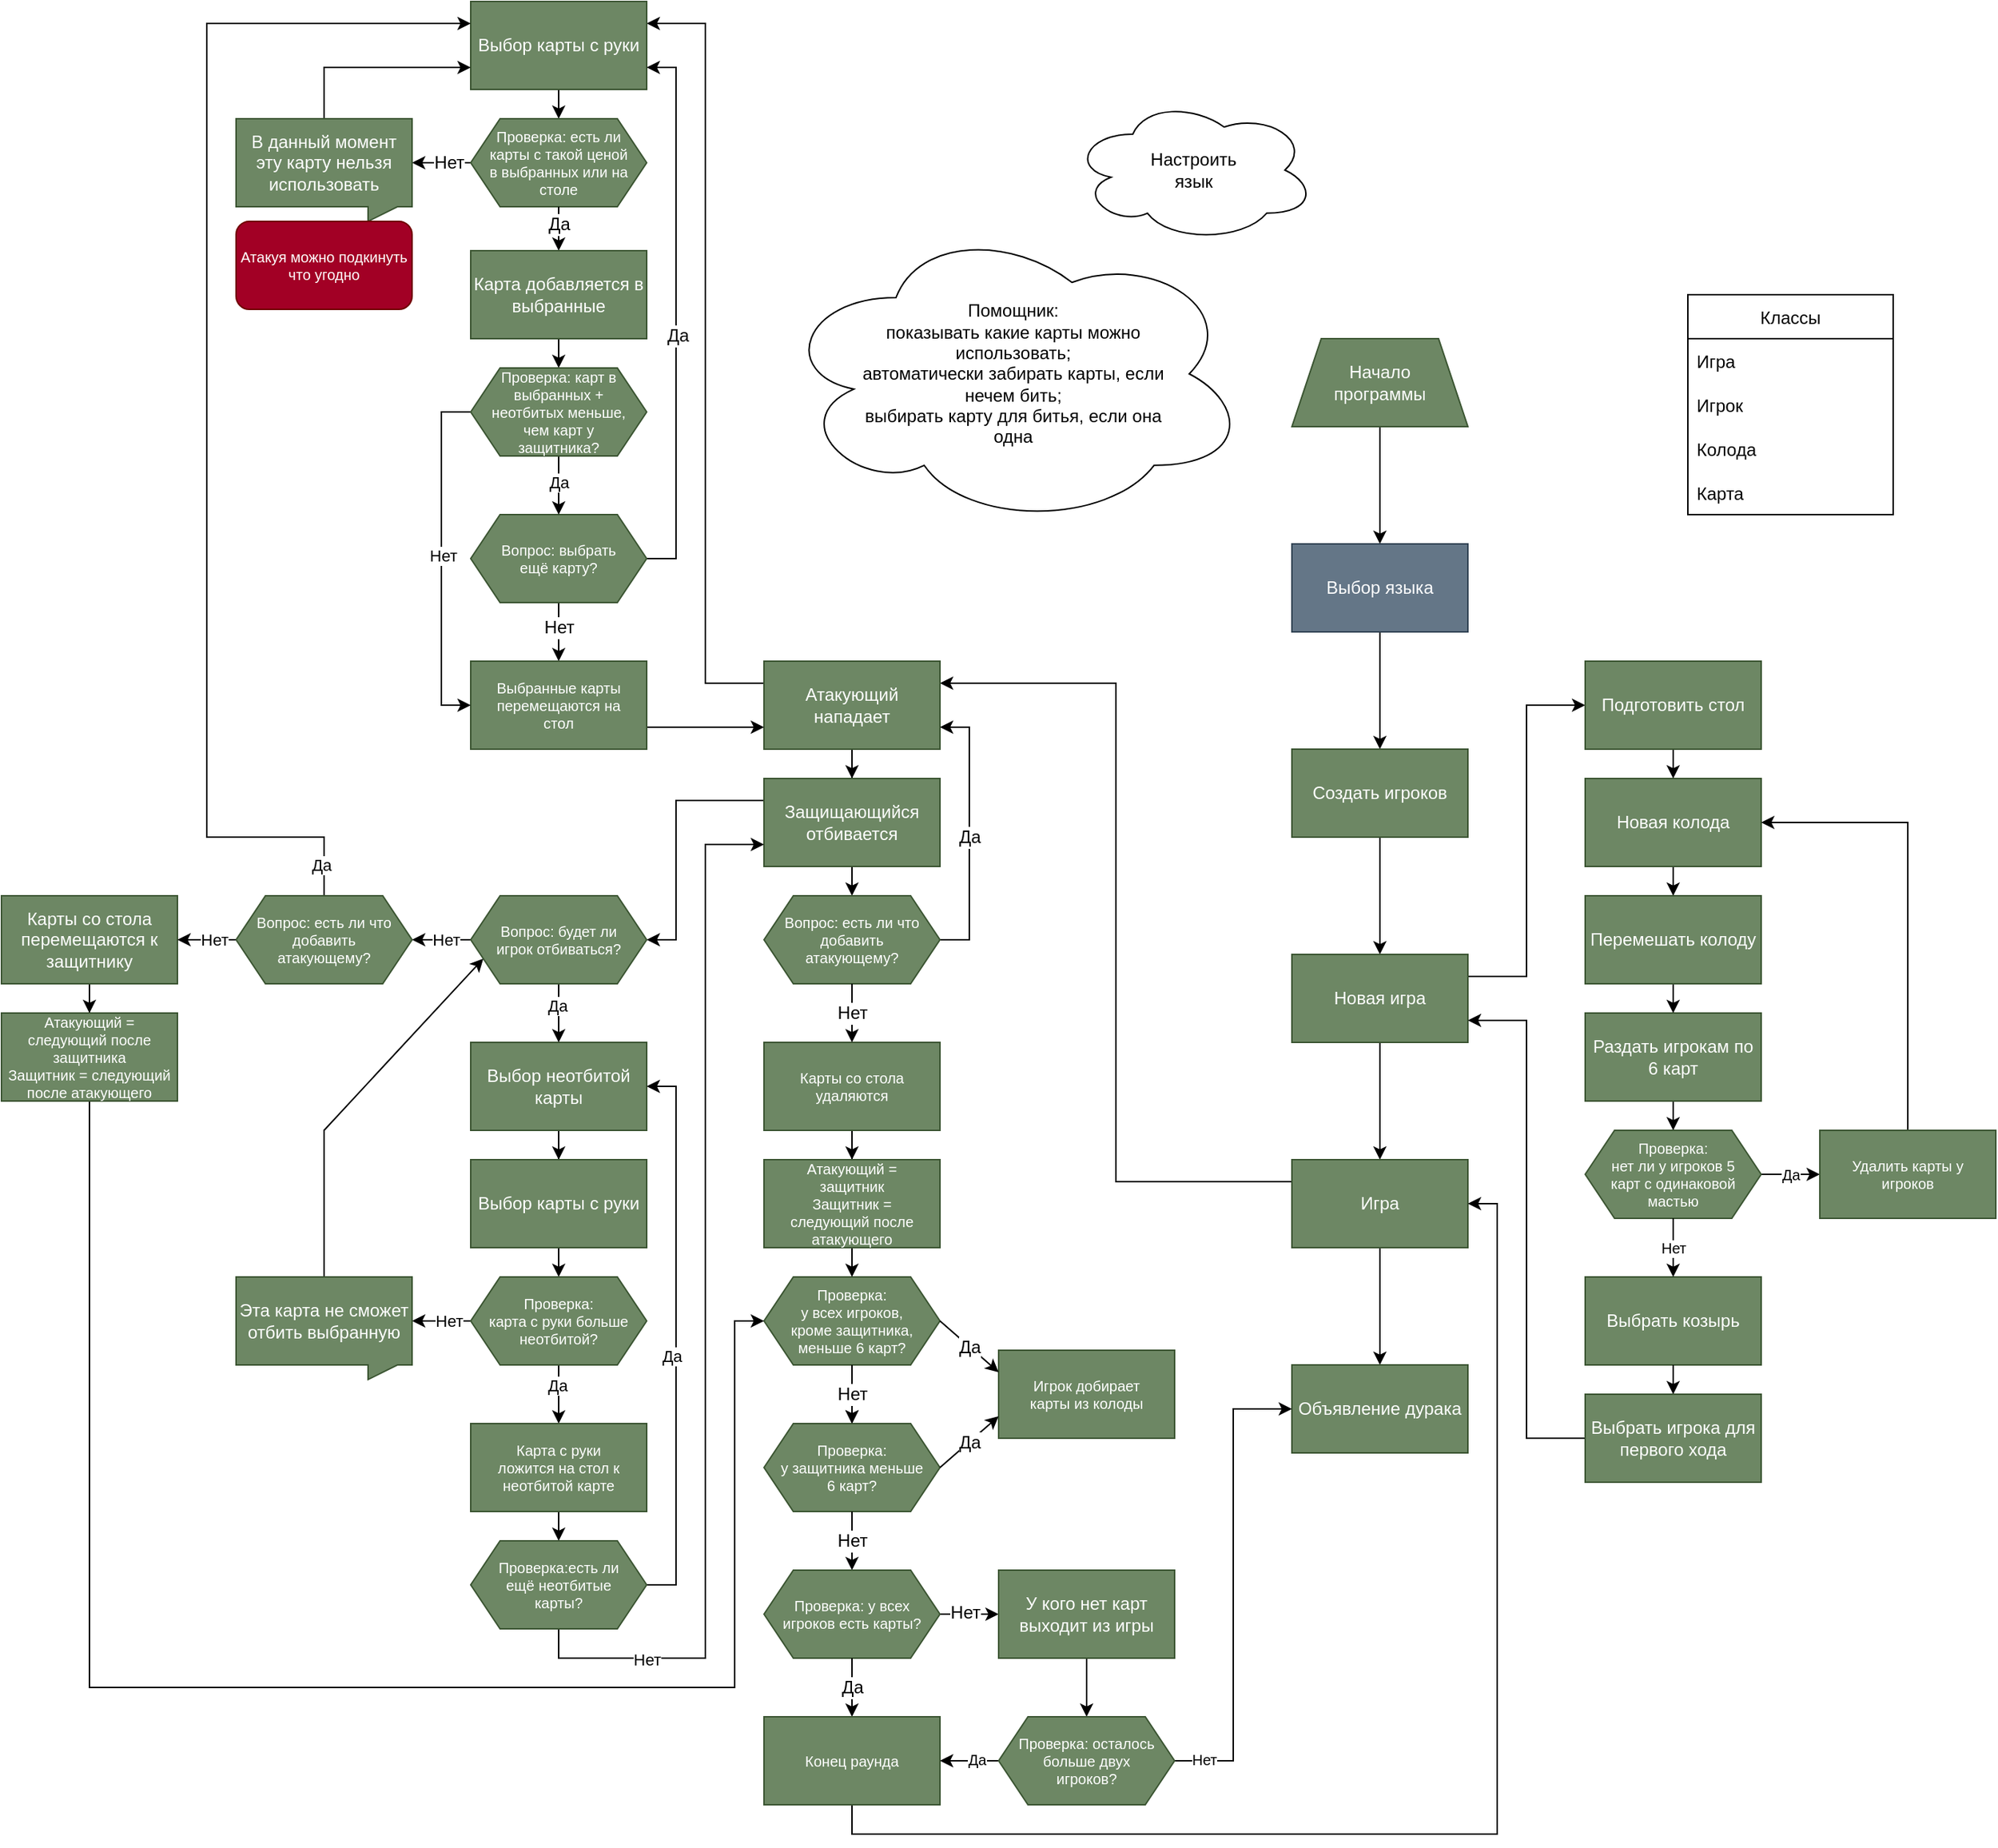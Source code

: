 <mxfile version="16.2.6" type="github">
  <diagram id="BI8w3BGmBCHJOKzL8B9z" name="Page-1">
    <mxGraphModel dx="1229" dy="2343" grid="1" gridSize="10" guides="1" tooltips="1" connect="1" arrows="1" fold="1" page="1" pageScale="1" pageWidth="827" pageHeight="1169" math="0" shadow="0">
      <root>
        <mxCell id="0" />
        <mxCell id="1" parent="0" />
        <mxCell id="aiTUswQd_2AmqP7GQfqm-3" value="" style="edgeStyle=orthogonalEdgeStyle;rounded=0;orthogonalLoop=1;jettySize=auto;html=1;" parent="1" source="aiTUswQd_2AmqP7GQfqm-1" target="aiTUswQd_2AmqP7GQfqm-2" edge="1">
          <mxGeometry relative="1" as="geometry" />
        </mxCell>
        <mxCell id="aiTUswQd_2AmqP7GQfqm-1" value="Начало &lt;br&gt;программы" style="shape=trapezoid;perimeter=trapezoidPerimeter;whiteSpace=wrap;html=1;fixedSize=1;fillColor=#6d8764;fontColor=#ffffff;strokeColor=#3A5431;" parent="1" vertex="1">
          <mxGeometry x="360" y="60" width="120" height="60" as="geometry" />
        </mxCell>
        <mxCell id="aiTUswQd_2AmqP7GQfqm-5" value="" style="edgeStyle=orthogonalEdgeStyle;rounded=0;orthogonalLoop=1;jettySize=auto;html=1;" parent="1" source="aiTUswQd_2AmqP7GQfqm-2" target="aiTUswQd_2AmqP7GQfqm-4" edge="1">
          <mxGeometry relative="1" as="geometry" />
        </mxCell>
        <mxCell id="aiTUswQd_2AmqP7GQfqm-2" value="Выбор языка" style="whiteSpace=wrap;html=1;fillColor=#647687;fontColor=#ffffff;strokeColor=#314354;" parent="1" vertex="1">
          <mxGeometry x="360" y="200" width="120" height="60" as="geometry" />
        </mxCell>
        <mxCell id="aiTUswQd_2AmqP7GQfqm-7" value="" style="edgeStyle=orthogonalEdgeStyle;rounded=0;orthogonalLoop=1;jettySize=auto;html=1;" parent="1" source="aiTUswQd_2AmqP7GQfqm-4" target="aiTUswQd_2AmqP7GQfqm-6" edge="1">
          <mxGeometry relative="1" as="geometry" />
        </mxCell>
        <mxCell id="aiTUswQd_2AmqP7GQfqm-4" value="Создать игроков" style="whiteSpace=wrap;html=1;fillColor=#6d8764;fontColor=#ffffff;strokeColor=#3A5431;" parent="1" vertex="1">
          <mxGeometry x="360" y="340" width="120" height="60" as="geometry" />
        </mxCell>
        <mxCell id="aiTUswQd_2AmqP7GQfqm-21" style="edgeStyle=orthogonalEdgeStyle;rounded=0;orthogonalLoop=1;jettySize=auto;html=1;exitX=1;exitY=0.25;exitDx=0;exitDy=0;entryX=0;entryY=0.5;entryDx=0;entryDy=0;" parent="1" source="aiTUswQd_2AmqP7GQfqm-6" target="aiTUswQd_2AmqP7GQfqm-19" edge="1">
          <mxGeometry relative="1" as="geometry" />
        </mxCell>
        <mxCell id="aiTUswQd_2AmqP7GQfqm-34" value="" style="edgeStyle=orthogonalEdgeStyle;rounded=0;orthogonalLoop=1;jettySize=auto;html=1;fontSize=10;strokeColor=default;" parent="1" source="aiTUswQd_2AmqP7GQfqm-6" target="aiTUswQd_2AmqP7GQfqm-33" edge="1">
          <mxGeometry relative="1" as="geometry" />
        </mxCell>
        <mxCell id="aiTUswQd_2AmqP7GQfqm-6" value="Новая игра" style="whiteSpace=wrap;html=1;fillColor=#6d8764;fontColor=#ffffff;strokeColor=#3A5431;" parent="1" vertex="1">
          <mxGeometry x="360" y="480" width="120" height="60" as="geometry" />
        </mxCell>
        <mxCell id="aiTUswQd_2AmqP7GQfqm-10" value="" style="edgeStyle=orthogonalEdgeStyle;rounded=0;orthogonalLoop=1;jettySize=auto;html=1;" parent="1" source="aiTUswQd_2AmqP7GQfqm-8" target="aiTUswQd_2AmqP7GQfqm-9" edge="1">
          <mxGeometry relative="1" as="geometry" />
        </mxCell>
        <mxCell id="aiTUswQd_2AmqP7GQfqm-8" value="Новая колода" style="rounded=0;whiteSpace=wrap;html=1;fillColor=#6d8764;fontColor=#ffffff;strokeColor=#3A5431;" parent="1" vertex="1">
          <mxGeometry x="560" y="360" width="120" height="60" as="geometry" />
        </mxCell>
        <mxCell id="aiTUswQd_2AmqP7GQfqm-12" value="" style="edgeStyle=orthogonalEdgeStyle;rounded=0;orthogonalLoop=1;jettySize=auto;html=1;" parent="1" source="aiTUswQd_2AmqP7GQfqm-9" target="aiTUswQd_2AmqP7GQfqm-11" edge="1">
          <mxGeometry relative="1" as="geometry" />
        </mxCell>
        <mxCell id="aiTUswQd_2AmqP7GQfqm-9" value="Перемешать колоду" style="rounded=0;whiteSpace=wrap;html=1;fillColor=#6d8764;fontColor=#ffffff;strokeColor=#3A5431;" parent="1" vertex="1">
          <mxGeometry x="560" y="440" width="120" height="60" as="geometry" />
        </mxCell>
        <mxCell id="aiTUswQd_2AmqP7GQfqm-14" value="" style="edgeStyle=orthogonalEdgeStyle;rounded=0;orthogonalLoop=1;jettySize=auto;html=1;entryX=0.5;entryY=0;entryDx=0;entryDy=0;" parent="1" source="aiTUswQd_2AmqP7GQfqm-11" target="aiTUswQd_2AmqP7GQfqm-25" edge="1">
          <mxGeometry relative="1" as="geometry" />
        </mxCell>
        <mxCell id="aiTUswQd_2AmqP7GQfqm-11" value="Раздать игрокам по 6 карт" style="rounded=0;whiteSpace=wrap;html=1;fillColor=#6d8764;strokeColor=#3A5431;fontColor=#ffffff;" parent="1" vertex="1">
          <mxGeometry x="560" y="520" width="120" height="60" as="geometry" />
        </mxCell>
        <mxCell id="aiTUswQd_2AmqP7GQfqm-13" value="Выбрать козырь" style="whiteSpace=wrap;html=1;rounded=0;fillColor=#6d8764;fontColor=#ffffff;strokeColor=#3A5431;" parent="1" vertex="1">
          <mxGeometry x="560" y="700" width="120" height="60" as="geometry" />
        </mxCell>
        <mxCell id="aiTUswQd_2AmqP7GQfqm-18" value="" style="edgeStyle=orthogonalEdgeStyle;rounded=0;orthogonalLoop=1;jettySize=auto;html=1;exitX=0.5;exitY=1;exitDx=0;exitDy=0;" parent="1" source="aiTUswQd_2AmqP7GQfqm-13" target="aiTUswQd_2AmqP7GQfqm-17" edge="1">
          <mxGeometry relative="1" as="geometry">
            <mxPoint x="620" y="740" as="sourcePoint" />
          </mxGeometry>
        </mxCell>
        <mxCell id="aiTUswQd_2AmqP7GQfqm-23" style="edgeStyle=orthogonalEdgeStyle;rounded=0;orthogonalLoop=1;jettySize=auto;html=1;exitX=0;exitY=0.5;exitDx=0;exitDy=0;entryX=1;entryY=0.75;entryDx=0;entryDy=0;strokeColor=default;" parent="1" source="aiTUswQd_2AmqP7GQfqm-17" target="aiTUswQd_2AmqP7GQfqm-6" edge="1">
          <mxGeometry relative="1" as="geometry" />
        </mxCell>
        <mxCell id="aiTUswQd_2AmqP7GQfqm-17" value="Выбрать игрока для первого хода" style="whiteSpace=wrap;html=1;rounded=0;fillColor=#6d8764;fontColor=#ffffff;strokeColor=#3A5431;" parent="1" vertex="1">
          <mxGeometry x="560" y="780" width="120" height="60" as="geometry" />
        </mxCell>
        <mxCell id="aiTUswQd_2AmqP7GQfqm-20" style="edgeStyle=orthogonalEdgeStyle;rounded=0;orthogonalLoop=1;jettySize=auto;html=1;exitX=0.5;exitY=1;exitDx=0;exitDy=0;entryX=0.5;entryY=0;entryDx=0;entryDy=0;" parent="1" source="aiTUswQd_2AmqP7GQfqm-19" target="aiTUswQd_2AmqP7GQfqm-8" edge="1">
          <mxGeometry relative="1" as="geometry" />
        </mxCell>
        <mxCell id="aiTUswQd_2AmqP7GQfqm-19" value="Подготовить стол" style="whiteSpace=wrap;html=1;rounded=0;fillColor=#6d8764;fontColor=#ffffff;strokeColor=#3A5431;" parent="1" vertex="1">
          <mxGeometry x="560" y="280" width="120" height="60" as="geometry" />
        </mxCell>
        <mxCell id="aiTUswQd_2AmqP7GQfqm-30" value="" style="edgeStyle=orthogonalEdgeStyle;rounded=0;orthogonalLoop=1;jettySize=auto;html=1;fontSize=10;strokeColor=default;" parent="1" source="aiTUswQd_2AmqP7GQfqm-25" target="aiTUswQd_2AmqP7GQfqm-29" edge="1">
          <mxGeometry relative="1" as="geometry" />
        </mxCell>
        <mxCell id="aiTUswQd_2AmqP7GQfqm-31" value="Да" style="edgeLabel;html=1;align=center;verticalAlign=middle;resizable=0;points=[];fontSize=10;" parent="aiTUswQd_2AmqP7GQfqm-30" vertex="1" connectable="0">
          <mxGeometry x="-0.195" relative="1" as="geometry">
            <mxPoint x="4" as="offset" />
          </mxGeometry>
        </mxCell>
        <mxCell id="aiTUswQd_2AmqP7GQfqm-25" value="&lt;div style=&quot;font-size: 10px;&quot;&gt;Проверка:&lt;/div&gt;&lt;div style=&quot;font-size: 10px;&quot;&gt;нет ли у игроков 5 карт с одинаковой мастью&lt;br style=&quot;font-size: 10px;&quot;&gt;&lt;/div&gt;" style="shape=hexagon;perimeter=hexagonPerimeter2;whiteSpace=wrap;html=1;fixedSize=1;fontSize=10;spacing=2;spacingLeft=10;spacingRight=10;fillColor=#6d8764;fontColor=#ffffff;strokeColor=#3A5431;" parent="1" vertex="1">
          <mxGeometry x="560" y="600" width="120" height="60" as="geometry" />
        </mxCell>
        <mxCell id="aiTUswQd_2AmqP7GQfqm-27" value="" style="endArrow=classic;html=1;rounded=0;fontSize=10;strokeColor=default;entryX=0.5;entryY=0;entryDx=0;entryDy=0;exitX=0.5;exitY=1;exitDx=0;exitDy=0;" parent="1" source="aiTUswQd_2AmqP7GQfqm-25" target="aiTUswQd_2AmqP7GQfqm-13" edge="1">
          <mxGeometry relative="1" as="geometry">
            <mxPoint x="380" y="740" as="sourcePoint" />
            <mxPoint x="480" y="740" as="targetPoint" />
          </mxGeometry>
        </mxCell>
        <mxCell id="aiTUswQd_2AmqP7GQfqm-28" value="Нет" style="edgeLabel;resizable=0;html=1;align=center;verticalAlign=middle;fontSize=10;" parent="aiTUswQd_2AmqP7GQfqm-27" connectable="0" vertex="1">
          <mxGeometry relative="1" as="geometry" />
        </mxCell>
        <mxCell id="aiTUswQd_2AmqP7GQfqm-32" style="edgeStyle=orthogonalEdgeStyle;rounded=0;orthogonalLoop=1;jettySize=auto;html=1;exitX=0.5;exitY=0;exitDx=0;exitDy=0;entryX=1;entryY=0.5;entryDx=0;entryDy=0;fontSize=10;strokeColor=default;" parent="1" source="aiTUswQd_2AmqP7GQfqm-29" target="aiTUswQd_2AmqP7GQfqm-8" edge="1">
          <mxGeometry relative="1" as="geometry" />
        </mxCell>
        <mxCell id="aiTUswQd_2AmqP7GQfqm-29" value="Удалить карты у игроков" style="whiteSpace=wrap;html=1;fontSize=10;spacing=2;spacingLeft=10;spacingRight=10;fillColor=#6d8764;fontColor=#ffffff;strokeColor=#3A5431;" parent="1" vertex="1">
          <mxGeometry x="720" y="600" width="120" height="60" as="geometry" />
        </mxCell>
        <mxCell id="aiTUswQd_2AmqP7GQfqm-36" style="edgeStyle=orthogonalEdgeStyle;rounded=0;orthogonalLoop=1;jettySize=auto;html=1;exitX=0;exitY=0.25;exitDx=0;exitDy=0;entryX=1;entryY=0.25;entryDx=0;entryDy=0;fontSize=12;strokeColor=default;" parent="1" source="aiTUswQd_2AmqP7GQfqm-33" target="aiTUswQd_2AmqP7GQfqm-35" edge="1">
          <mxGeometry relative="1" as="geometry" />
        </mxCell>
        <mxCell id="aiTUswQd_2AmqP7GQfqm-74" value="" style="edgeStyle=orthogonalEdgeStyle;rounded=0;orthogonalLoop=1;jettySize=auto;html=1;fontSize=12;strokeColor=default;" parent="1" source="aiTUswQd_2AmqP7GQfqm-33" target="aiTUswQd_2AmqP7GQfqm-73" edge="1">
          <mxGeometry relative="1" as="geometry" />
        </mxCell>
        <mxCell id="aiTUswQd_2AmqP7GQfqm-33" value="Игра" style="whiteSpace=wrap;html=1;fillColor=#6d8764;fontColor=#ffffff;strokeColor=#3A5431;" parent="1" vertex="1">
          <mxGeometry x="360" y="620" width="120" height="60" as="geometry" />
        </mxCell>
        <mxCell id="aiTUswQd_2AmqP7GQfqm-38" value="" style="edgeStyle=orthogonalEdgeStyle;rounded=0;orthogonalLoop=1;jettySize=auto;html=1;fontSize=12;strokeColor=default;" parent="1" source="aiTUswQd_2AmqP7GQfqm-35" target="aiTUswQd_2AmqP7GQfqm-37" edge="1">
          <mxGeometry relative="1" as="geometry" />
        </mxCell>
        <mxCell id="aiTUswQd_2AmqP7GQfqm-103" style="edgeStyle=orthogonalEdgeStyle;rounded=0;orthogonalLoop=1;jettySize=auto;html=1;exitX=0;exitY=0.25;exitDx=0;exitDy=0;entryX=1;entryY=0.25;entryDx=0;entryDy=0;fontSize=12;strokeColor=default;" parent="1" source="aiTUswQd_2AmqP7GQfqm-35" target="aiTUswQd_2AmqP7GQfqm-81" edge="1">
          <mxGeometry relative="1" as="geometry" />
        </mxCell>
        <mxCell id="aiTUswQd_2AmqP7GQfqm-35" value="Атакующий нападает" style="rounded=0;whiteSpace=wrap;html=1;fontSize=12;fillColor=#6d8764;fontColor=#ffffff;strokeColor=#3A5431;" parent="1" vertex="1">
          <mxGeometry y="280" width="120" height="60" as="geometry" />
        </mxCell>
        <mxCell id="aiTUswQd_2AmqP7GQfqm-44" style="edgeStyle=orthogonalEdgeStyle;rounded=0;orthogonalLoop=1;jettySize=auto;html=1;exitX=0.5;exitY=1;exitDx=0;exitDy=0;entryX=0.5;entryY=0;entryDx=0;entryDy=0;fontSize=12;strokeColor=default;" parent="1" source="aiTUswQd_2AmqP7GQfqm-37" target="aiTUswQd_2AmqP7GQfqm-43" edge="1">
          <mxGeometry relative="1" as="geometry" />
        </mxCell>
        <mxCell id="g2wj14SjMEPgWQTsYQ4h-33" style="edgeStyle=orthogonalEdgeStyle;rounded=0;orthogonalLoop=1;jettySize=auto;html=1;exitX=0;exitY=0.25;exitDx=0;exitDy=0;entryX=1;entryY=0.5;entryDx=0;entryDy=0;" parent="1" source="aiTUswQd_2AmqP7GQfqm-37" target="g2wj14SjMEPgWQTsYQ4h-25" edge="1">
          <mxGeometry relative="1" as="geometry">
            <Array as="points">
              <mxPoint x="-60" y="375" />
              <mxPoint x="-60" y="470" />
            </Array>
          </mxGeometry>
        </mxCell>
        <mxCell id="aiTUswQd_2AmqP7GQfqm-37" value="Защищающийся отбивается" style="rounded=0;whiteSpace=wrap;html=1;fontSize=12;fillColor=#6d8764;fontColor=#ffffff;strokeColor=#3A5431;" parent="1" vertex="1">
          <mxGeometry y="360" width="120" height="60" as="geometry" />
        </mxCell>
        <mxCell id="aiTUswQd_2AmqP7GQfqm-45" style="edgeStyle=orthogonalEdgeStyle;rounded=0;orthogonalLoop=1;jettySize=auto;html=1;exitX=1;exitY=0.5;exitDx=0;exitDy=0;entryX=1;entryY=0.75;entryDx=0;entryDy=0;fontSize=12;strokeColor=default;" parent="1" source="aiTUswQd_2AmqP7GQfqm-43" target="aiTUswQd_2AmqP7GQfqm-35" edge="1">
          <mxGeometry relative="1" as="geometry" />
        </mxCell>
        <mxCell id="aiTUswQd_2AmqP7GQfqm-46" value="Да" style="edgeLabel;html=1;align=center;verticalAlign=middle;resizable=0;points=[];fontSize=12;" parent="aiTUswQd_2AmqP7GQfqm-45" vertex="1" connectable="0">
          <mxGeometry x="-0.157" relative="1" as="geometry">
            <mxPoint y="-12" as="offset" />
          </mxGeometry>
        </mxCell>
        <mxCell id="aiTUswQd_2AmqP7GQfqm-43" value="Вопрос: есть ли что добавить атакующему?" style="shape=hexagon;perimeter=hexagonPerimeter2;whiteSpace=wrap;html=1;fixedSize=1;fontSize=10;spacing=2;spacingLeft=10;spacingRight=10;fillColor=#6d8764;fontColor=#ffffff;strokeColor=#3A5431;" parent="1" vertex="1">
          <mxGeometry y="440" width="120" height="60" as="geometry" />
        </mxCell>
        <mxCell id="g2wj14SjMEPgWQTsYQ4h-45" value="" style="edgeStyle=orthogonalEdgeStyle;rounded=0;orthogonalLoop=1;jettySize=auto;html=1;" parent="1" source="aiTUswQd_2AmqP7GQfqm-47" target="g2wj14SjMEPgWQTsYQ4h-44" edge="1">
          <mxGeometry relative="1" as="geometry" />
        </mxCell>
        <mxCell id="aiTUswQd_2AmqP7GQfqm-47" value="Карты со стола удаляются" style="whiteSpace=wrap;html=1;fontSize=10;spacing=2;spacingLeft=10;spacingRight=10;fillColor=#6d8764;fontColor=#ffffff;strokeColor=#3A5431;" parent="1" vertex="1">
          <mxGeometry y="540" width="120" height="60" as="geometry" />
        </mxCell>
        <mxCell id="aiTUswQd_2AmqP7GQfqm-49" value="" style="endArrow=classic;html=1;rounded=0;fontSize=12;strokeColor=default;exitX=0.5;exitY=1;exitDx=0;exitDy=0;" parent="1" source="aiTUswQd_2AmqP7GQfqm-43" target="aiTUswQd_2AmqP7GQfqm-47" edge="1">
          <mxGeometry relative="1" as="geometry">
            <mxPoint x="100" y="430" as="sourcePoint" />
            <mxPoint x="200" y="430" as="targetPoint" />
          </mxGeometry>
        </mxCell>
        <mxCell id="aiTUswQd_2AmqP7GQfqm-50" value="Нет" style="edgeLabel;resizable=0;html=1;align=center;verticalAlign=middle;fontSize=12;" parent="aiTUswQd_2AmqP7GQfqm-49" connectable="0" vertex="1">
          <mxGeometry relative="1" as="geometry" />
        </mxCell>
        <mxCell id="aiTUswQd_2AmqP7GQfqm-87" value="" style="edgeStyle=orthogonalEdgeStyle;rounded=0;orthogonalLoop=1;jettySize=auto;html=1;fontSize=12;strokeColor=default;" parent="1" source="aiTUswQd_2AmqP7GQfqm-54" target="aiTUswQd_2AmqP7GQfqm-56" edge="1">
          <mxGeometry relative="1" as="geometry" />
        </mxCell>
        <mxCell id="aiTUswQd_2AmqP7GQfqm-54" value="&lt;div&gt;Проверка:&lt;/div&gt;&lt;div&gt;у всех игроков, кроме защитника, меньше 6 карт?&lt;br&gt;&lt;/div&gt;" style="shape=hexagon;perimeter=hexagonPerimeter2;whiteSpace=wrap;html=1;fixedSize=1;fontSize=10;spacing=2;spacingLeft=10;spacingRight=10;fillColor=#6d8764;fontColor=#ffffff;strokeColor=#3A5431;" parent="1" vertex="1">
          <mxGeometry y="700" width="120" height="60" as="geometry" />
        </mxCell>
        <mxCell id="aiTUswQd_2AmqP7GQfqm-56" value="&lt;div&gt;Проверка:&lt;/div&gt;&lt;div&gt;у защитника меньше 6 карт?&lt;br&gt;&lt;/div&gt;" style="shape=hexagon;perimeter=hexagonPerimeter2;whiteSpace=wrap;html=1;fixedSize=1;fontSize=10;spacing=2;spacingLeft=10;spacingRight=10;fillColor=#6d8764;fontColor=#ffffff;strokeColor=#3A5431;" parent="1" vertex="1">
          <mxGeometry y="800" width="120" height="60" as="geometry" />
        </mxCell>
        <mxCell id="aiTUswQd_2AmqP7GQfqm-58" value="" style="endArrow=classic;html=1;rounded=0;fontSize=12;strokeColor=default;entryX=0.5;entryY=0;entryDx=0;entryDy=0;exitX=0.5;exitY=1;exitDx=0;exitDy=0;" parent="1" source="aiTUswQd_2AmqP7GQfqm-54" target="aiTUswQd_2AmqP7GQfqm-56" edge="1">
          <mxGeometry relative="1" as="geometry">
            <mxPoint x="110" y="780" as="sourcePoint" />
            <mxPoint x="110" y="780" as="targetPoint" />
          </mxGeometry>
        </mxCell>
        <mxCell id="aiTUswQd_2AmqP7GQfqm-59" value="Нет" style="edgeLabel;resizable=0;html=1;align=center;verticalAlign=middle;fontSize=12;" parent="aiTUswQd_2AmqP7GQfqm-58" connectable="0" vertex="1">
          <mxGeometry relative="1" as="geometry" />
        </mxCell>
        <mxCell id="aiTUswQd_2AmqP7GQfqm-60" value="Игрок добирает карты из колоды" style="whiteSpace=wrap;html=1;fontSize=10;spacing=2;spacingLeft=10;spacingRight=10;fillColor=#6d8764;fontColor=#ffffff;strokeColor=#3A5431;" parent="1" vertex="1">
          <mxGeometry x="160" y="750" width="120" height="60" as="geometry" />
        </mxCell>
        <mxCell id="aiTUswQd_2AmqP7GQfqm-62" value="" style="endArrow=classic;html=1;rounded=0;fontSize=12;strokeColor=default;exitX=1;exitY=0.5;exitDx=0;exitDy=0;entryX=0;entryY=0.25;entryDx=0;entryDy=0;" parent="1" source="aiTUswQd_2AmqP7GQfqm-54" target="aiTUswQd_2AmqP7GQfqm-60" edge="1">
          <mxGeometry relative="1" as="geometry">
            <mxPoint x="160" y="820" as="sourcePoint" />
            <mxPoint x="260" y="820" as="targetPoint" />
          </mxGeometry>
        </mxCell>
        <mxCell id="aiTUswQd_2AmqP7GQfqm-63" value="Да" style="edgeLabel;resizable=0;html=1;align=center;verticalAlign=middle;fontSize=12;" parent="aiTUswQd_2AmqP7GQfqm-62" connectable="0" vertex="1">
          <mxGeometry relative="1" as="geometry" />
        </mxCell>
        <mxCell id="aiTUswQd_2AmqP7GQfqm-64" value="" style="endArrow=classic;html=1;rounded=0;fontSize=12;strokeColor=default;exitX=1;exitY=0.5;exitDx=0;exitDy=0;entryX=0;entryY=0.75;entryDx=0;entryDy=0;" parent="1" source="aiTUswQd_2AmqP7GQfqm-56" target="aiTUswQd_2AmqP7GQfqm-60" edge="1">
          <mxGeometry relative="1" as="geometry">
            <mxPoint x="130" y="740" as="sourcePoint" />
            <mxPoint x="210" y="740" as="targetPoint" />
          </mxGeometry>
        </mxCell>
        <mxCell id="aiTUswQd_2AmqP7GQfqm-65" value="Да" style="edgeLabel;resizable=0;html=1;align=center;verticalAlign=middle;fontSize=12;" parent="aiTUswQd_2AmqP7GQfqm-64" connectable="0" vertex="1">
          <mxGeometry relative="1" as="geometry" />
        </mxCell>
        <mxCell id="aiTUswQd_2AmqP7GQfqm-66" value="" style="endArrow=classic;html=1;rounded=0;fontSize=12;strokeColor=default;exitX=0.5;exitY=1;exitDx=0;exitDy=0;entryX=0.5;entryY=0;entryDx=0;entryDy=0;" parent="1" source="aiTUswQd_2AmqP7GQfqm-56" target="aiTUswQd_2AmqP7GQfqm-69" edge="1">
          <mxGeometry relative="1" as="geometry">
            <mxPoint x="70" y="770" as="sourcePoint" />
            <mxPoint x="130" y="880" as="targetPoint" />
          </mxGeometry>
        </mxCell>
        <mxCell id="aiTUswQd_2AmqP7GQfqm-67" value="Нет" style="edgeLabel;resizable=0;html=1;align=center;verticalAlign=middle;fontSize=12;" parent="aiTUswQd_2AmqP7GQfqm-66" connectable="0" vertex="1">
          <mxGeometry relative="1" as="geometry" />
        </mxCell>
        <mxCell id="aiTUswQd_2AmqP7GQfqm-78" style="edgeStyle=orthogonalEdgeStyle;rounded=0;orthogonalLoop=1;jettySize=auto;html=1;exitX=1;exitY=0.5;exitDx=0;exitDy=0;entryX=0;entryY=0.5;entryDx=0;entryDy=0;fontSize=12;strokeColor=default;" parent="1" source="aiTUswQd_2AmqP7GQfqm-69" target="aiTUswQd_2AmqP7GQfqm-77" edge="1">
          <mxGeometry relative="1" as="geometry">
            <Array as="points">
              <mxPoint x="140" y="930" />
              <mxPoint x="140" y="930" />
            </Array>
          </mxGeometry>
        </mxCell>
        <mxCell id="aiTUswQd_2AmqP7GQfqm-80" value="Нет" style="edgeLabel;html=1;align=center;verticalAlign=middle;resizable=0;points=[];fontSize=12;" parent="aiTUswQd_2AmqP7GQfqm-78" vertex="1" connectable="0">
          <mxGeometry x="-0.328" y="1" relative="1" as="geometry">
            <mxPoint x="3" as="offset" />
          </mxGeometry>
        </mxCell>
        <mxCell id="aiTUswQd_2AmqP7GQfqm-69" value="&lt;div&gt;Проверка: у всех игроков есть карты?&lt;br&gt;&lt;/div&gt;" style="shape=hexagon;perimeter=hexagonPerimeter2;whiteSpace=wrap;html=1;fixedSize=1;fontSize=10;spacing=2;spacingLeft=10;spacingRight=10;fillColor=#6d8764;fontColor=#ffffff;strokeColor=#3A5431;" parent="1" vertex="1">
          <mxGeometry y="900" width="120" height="60" as="geometry" />
        </mxCell>
        <mxCell id="aiTUswQd_2AmqP7GQfqm-70" value="" style="endArrow=classic;html=1;rounded=0;fontSize=12;strokeColor=default;exitX=0.5;exitY=1;exitDx=0;exitDy=0;entryX=0.5;entryY=0;entryDx=0;entryDy=0;" parent="1" source="aiTUswQd_2AmqP7GQfqm-69" target="aiTUswQd_2AmqP7GQfqm-72" edge="1">
          <mxGeometry relative="1" as="geometry">
            <mxPoint x="70" y="870" as="sourcePoint" />
            <mxPoint x="220" y="930" as="targetPoint" />
          </mxGeometry>
        </mxCell>
        <mxCell id="aiTUswQd_2AmqP7GQfqm-71" value="Да" style="edgeLabel;resizable=0;html=1;align=center;verticalAlign=middle;fontSize=12;" parent="aiTUswQd_2AmqP7GQfqm-70" connectable="0" vertex="1">
          <mxGeometry relative="1" as="geometry" />
        </mxCell>
        <mxCell id="g2wj14SjMEPgWQTsYQ4h-56" style="edgeStyle=orthogonalEdgeStyle;rounded=0;orthogonalLoop=1;jettySize=auto;html=1;exitX=0.5;exitY=1;exitDx=0;exitDy=0;entryX=1;entryY=0.5;entryDx=0;entryDy=0;elbow=vertical;" parent="1" source="aiTUswQd_2AmqP7GQfqm-72" target="aiTUswQd_2AmqP7GQfqm-33" edge="1">
          <mxGeometry relative="1" as="geometry" />
        </mxCell>
        <mxCell id="aiTUswQd_2AmqP7GQfqm-72" value="Конец раунда" style="whiteSpace=wrap;html=1;fontSize=10;spacing=2;spacingLeft=10;spacingRight=10;fillColor=#6d8764;fontColor=#ffffff;strokeColor=#3A5431;" parent="1" vertex="1">
          <mxGeometry y="1000" width="120" height="60" as="geometry" />
        </mxCell>
        <mxCell id="aiTUswQd_2AmqP7GQfqm-73" value="Объявление дурака" style="whiteSpace=wrap;html=1;fillColor=#6d8764;fontColor=#ffffff;strokeColor=#3A5431;" parent="1" vertex="1">
          <mxGeometry x="360" y="760" width="120" height="60" as="geometry" />
        </mxCell>
        <mxCell id="b13NG2-e2DmoZsSMI3Fe-6" style="edgeStyle=orthogonalEdgeStyle;rounded=0;orthogonalLoop=1;jettySize=auto;html=1;exitX=0.5;exitY=1;exitDx=0;exitDy=0;entryX=0.5;entryY=0;entryDx=0;entryDy=0;fontSize=10;" edge="1" parent="1" source="aiTUswQd_2AmqP7GQfqm-77" target="b13NG2-e2DmoZsSMI3Fe-5">
          <mxGeometry relative="1" as="geometry" />
        </mxCell>
        <mxCell id="aiTUswQd_2AmqP7GQfqm-77" value="У кого нет карт выходит из игры" style="whiteSpace=wrap;html=1;fillColor=#6d8764;fontColor=#ffffff;strokeColor=#3A5431;" parent="1" vertex="1">
          <mxGeometry x="160" y="900" width="120" height="60" as="geometry" />
        </mxCell>
        <mxCell id="aiTUswQd_2AmqP7GQfqm-86" style="edgeStyle=orthogonalEdgeStyle;rounded=0;orthogonalLoop=1;jettySize=auto;html=1;exitX=0.5;exitY=1;exitDx=0;exitDy=0;entryX=0.5;entryY=0;entryDx=0;entryDy=0;fontSize=12;strokeColor=default;" parent="1" source="aiTUswQd_2AmqP7GQfqm-81" target="aiTUswQd_2AmqP7GQfqm-85" edge="1">
          <mxGeometry relative="1" as="geometry" />
        </mxCell>
        <mxCell id="aiTUswQd_2AmqP7GQfqm-81" value="Выбор карты с руки" style="rounded=0;whiteSpace=wrap;html=1;fontSize=12;fillColor=#6d8764;fontColor=#ffffff;strokeColor=#3A5431;" parent="1" vertex="1">
          <mxGeometry x="-200" y="-170" width="120" height="60" as="geometry" />
        </mxCell>
        <mxCell id="aiTUswQd_2AmqP7GQfqm-92" value="" style="edgeStyle=orthogonalEdgeStyle;rounded=0;orthogonalLoop=1;jettySize=auto;html=1;fontSize=12;strokeColor=default;entryX=0;entryY=0;entryDx=120;entryDy=30;entryPerimeter=0;" parent="1" source="aiTUswQd_2AmqP7GQfqm-85" target="aiTUswQd_2AmqP7GQfqm-96" edge="1">
          <mxGeometry relative="1" as="geometry">
            <mxPoint x="-230" y="-80" as="targetPoint" />
          </mxGeometry>
        </mxCell>
        <mxCell id="aiTUswQd_2AmqP7GQfqm-93" value="Нет" style="edgeLabel;html=1;align=center;verticalAlign=middle;resizable=0;points=[];fontSize=12;" parent="aiTUswQd_2AmqP7GQfqm-92" vertex="1" connectable="0">
          <mxGeometry x="-0.74" relative="1" as="geometry">
            <mxPoint x="-10" as="offset" />
          </mxGeometry>
        </mxCell>
        <mxCell id="aiTUswQd_2AmqP7GQfqm-85" value="&lt;div&gt;Проверка: есть ли карты с такой ценой в выбранных или на столе&lt;br&gt;&lt;/div&gt;" style="shape=hexagon;perimeter=hexagonPerimeter2;whiteSpace=wrap;html=1;fixedSize=1;fontSize=10;spacing=2;spacingLeft=10;spacingRight=10;fillColor=#6d8764;fontColor=#ffffff;strokeColor=#3A5431;" parent="1" vertex="1">
          <mxGeometry x="-200" y="-90" width="120" height="60" as="geometry" />
        </mxCell>
        <mxCell id="aiTUswQd_2AmqP7GQfqm-88" value="" style="endArrow=classic;html=1;rounded=0;fontSize=12;strokeColor=default;exitX=0.5;exitY=1;exitDx=0;exitDy=0;entryX=0.5;entryY=0;entryDx=0;entryDy=0;" parent="1" source="aiTUswQd_2AmqP7GQfqm-85" target="aiTUswQd_2AmqP7GQfqm-90" edge="1">
          <mxGeometry relative="1" as="geometry">
            <mxPoint x="-160" y="-10" as="sourcePoint" />
            <mxPoint x="-60" y="-10" as="targetPoint" />
          </mxGeometry>
        </mxCell>
        <mxCell id="aiTUswQd_2AmqP7GQfqm-89" value="Да" style="edgeLabel;resizable=0;html=1;align=center;verticalAlign=middle;fontSize=12;" parent="aiTUswQd_2AmqP7GQfqm-88" connectable="0" vertex="1">
          <mxGeometry relative="1" as="geometry">
            <mxPoint y="-3" as="offset" />
          </mxGeometry>
        </mxCell>
        <mxCell id="aiTUswQd_2AmqP7GQfqm-101" style="edgeStyle=orthogonalEdgeStyle;rounded=0;orthogonalLoop=1;jettySize=auto;html=1;exitX=0.5;exitY=1;exitDx=0;exitDy=0;entryX=0.5;entryY=0;entryDx=0;entryDy=0;fontSize=12;strokeColor=default;" parent="1" source="aiTUswQd_2AmqP7GQfqm-90" target="g2wj14SjMEPgWQTsYQ4h-3" edge="1">
          <mxGeometry relative="1" as="geometry" />
        </mxCell>
        <mxCell id="aiTUswQd_2AmqP7GQfqm-90" value="Карта добавляется в выбранные" style="rounded=0;whiteSpace=wrap;html=1;fontSize=12;fillColor=#6d8764;fontColor=#ffffff;strokeColor=#3A5431;" parent="1" vertex="1">
          <mxGeometry x="-200" width="120" height="60" as="geometry" />
        </mxCell>
        <mxCell id="aiTUswQd_2AmqP7GQfqm-99" style="edgeStyle=orthogonalEdgeStyle;rounded=0;orthogonalLoop=1;jettySize=auto;html=1;exitX=0.5;exitY=0;exitDx=0;exitDy=0;exitPerimeter=0;entryX=0;entryY=0.75;entryDx=0;entryDy=0;fontSize=12;strokeColor=default;" parent="1" source="aiTUswQd_2AmqP7GQfqm-96" target="aiTUswQd_2AmqP7GQfqm-81" edge="1">
          <mxGeometry relative="1" as="geometry" />
        </mxCell>
        <mxCell id="aiTUswQd_2AmqP7GQfqm-96" value="В данный момент эту карту нельзя использовать" style="shape=callout;whiteSpace=wrap;html=1;perimeter=calloutPerimeter;fontSize=12;position2=0.75;size=10;position=0.75;base=20;fillColor=#6d8764;fontColor=#ffffff;strokeColor=#3A5431;" parent="1" vertex="1">
          <mxGeometry x="-360" y="-90" width="120" height="70" as="geometry" />
        </mxCell>
        <mxCell id="aiTUswQd_2AmqP7GQfqm-102" style="edgeStyle=orthogonalEdgeStyle;rounded=0;orthogonalLoop=1;jettySize=auto;html=1;exitX=1;exitY=0.5;exitDx=0;exitDy=0;entryX=1;entryY=0.75;entryDx=0;entryDy=0;fontSize=12;strokeColor=default;" parent="1" source="aiTUswQd_2AmqP7GQfqm-100" target="aiTUswQd_2AmqP7GQfqm-81" edge="1">
          <mxGeometry relative="1" as="geometry" />
        </mxCell>
        <mxCell id="aiTUswQd_2AmqP7GQfqm-104" value="Да" style="edgeLabel;html=1;align=center;verticalAlign=middle;resizable=0;points=[];fontSize=12;" parent="aiTUswQd_2AmqP7GQfqm-102" vertex="1" connectable="0">
          <mxGeometry x="-0.145" y="-1" relative="1" as="geometry">
            <mxPoint y="-12" as="offset" />
          </mxGeometry>
        </mxCell>
        <mxCell id="aiTUswQd_2AmqP7GQfqm-106" value="" style="edgeStyle=orthogonalEdgeStyle;rounded=0;orthogonalLoop=1;jettySize=auto;html=1;fontSize=12;strokeColor=default;" parent="1" source="aiTUswQd_2AmqP7GQfqm-100" target="aiTUswQd_2AmqP7GQfqm-105" edge="1">
          <mxGeometry relative="1" as="geometry" />
        </mxCell>
        <mxCell id="aiTUswQd_2AmqP7GQfqm-107" value="Нет" style="edgeLabel;html=1;align=center;verticalAlign=middle;resizable=0;points=[];fontSize=12;" parent="aiTUswQd_2AmqP7GQfqm-106" vertex="1" connectable="0">
          <mxGeometry x="-0.28" relative="1" as="geometry">
            <mxPoint y="2" as="offset" />
          </mxGeometry>
        </mxCell>
        <mxCell id="aiTUswQd_2AmqP7GQfqm-100" value="Вопрос: выбрать ещё карту?" style="shape=hexagon;perimeter=hexagonPerimeter2;whiteSpace=wrap;html=1;fixedSize=1;fontSize=10;spacing=2;spacingLeft=10;spacingRight=10;fillColor=#6d8764;fontColor=#ffffff;strokeColor=#3A5431;" parent="1" vertex="1">
          <mxGeometry x="-200" y="180" width="120" height="60" as="geometry" />
        </mxCell>
        <mxCell id="aiTUswQd_2AmqP7GQfqm-108" style="edgeStyle=orthogonalEdgeStyle;rounded=0;orthogonalLoop=1;jettySize=auto;html=1;exitX=1;exitY=0.75;exitDx=0;exitDy=0;entryX=0;entryY=0.75;entryDx=0;entryDy=0;fontSize=12;strokeColor=default;" parent="1" source="aiTUswQd_2AmqP7GQfqm-105" target="aiTUswQd_2AmqP7GQfqm-35" edge="1">
          <mxGeometry relative="1" as="geometry" />
        </mxCell>
        <mxCell id="aiTUswQd_2AmqP7GQfqm-105" value="Выбранные карты перемещаются на стол" style="whiteSpace=wrap;html=1;fontSize=10;spacing=2;spacingLeft=10;spacingRight=10;fillColor=#6d8764;fontColor=#ffffff;strokeColor=#3A5431;" parent="1" vertex="1">
          <mxGeometry x="-200" y="280" width="120" height="60" as="geometry" />
        </mxCell>
        <mxCell id="g2wj14SjMEPgWQTsYQ4h-9" value="" style="edgeStyle=orthogonalEdgeStyle;rounded=0;orthogonalLoop=1;jettySize=auto;html=1;" parent="1" source="g2wj14SjMEPgWQTsYQ4h-2" target="g2wj14SjMEPgWQTsYQ4h-8" edge="1">
          <mxGeometry relative="1" as="geometry" />
        </mxCell>
        <mxCell id="g2wj14SjMEPgWQTsYQ4h-2" value="Выбор неотбитой карты" style="rounded=0;whiteSpace=wrap;html=1;fillColor=#6d8764;fontColor=#ffffff;strokeColor=#3A5431;" parent="1" vertex="1">
          <mxGeometry x="-200" y="540" width="120" height="60" as="geometry" />
        </mxCell>
        <mxCell id="g2wj14SjMEPgWQTsYQ4h-4" style="edgeStyle=orthogonalEdgeStyle;rounded=0;orthogonalLoop=1;jettySize=auto;html=1;exitX=0.5;exitY=1;exitDx=0;exitDy=0;entryX=0.5;entryY=0;entryDx=0;entryDy=0;" parent="1" source="g2wj14SjMEPgWQTsYQ4h-3" target="aiTUswQd_2AmqP7GQfqm-100" edge="1">
          <mxGeometry relative="1" as="geometry" />
        </mxCell>
        <mxCell id="g2wj14SjMEPgWQTsYQ4h-5" value="Да" style="edgeLabel;html=1;align=center;verticalAlign=middle;resizable=0;points=[];" parent="g2wj14SjMEPgWQTsYQ4h-4" vertex="1" connectable="0">
          <mxGeometry x="0.15" y="-1" relative="1" as="geometry">
            <mxPoint x="1" y="-5" as="offset" />
          </mxGeometry>
        </mxCell>
        <mxCell id="g2wj14SjMEPgWQTsYQ4h-6" style="edgeStyle=orthogonalEdgeStyle;rounded=0;orthogonalLoop=1;jettySize=auto;html=1;exitX=0;exitY=0.5;exitDx=0;exitDy=0;entryX=0;entryY=0.5;entryDx=0;entryDy=0;" parent="1" source="g2wj14SjMEPgWQTsYQ4h-3" target="aiTUswQd_2AmqP7GQfqm-105" edge="1">
          <mxGeometry relative="1" as="geometry" />
        </mxCell>
        <mxCell id="g2wj14SjMEPgWQTsYQ4h-7" value="Нет" style="edgeLabel;html=1;align=center;verticalAlign=middle;resizable=0;points=[];" parent="g2wj14SjMEPgWQTsYQ4h-6" vertex="1" connectable="0">
          <mxGeometry x="-0.1" y="1" relative="1" as="geometry">
            <mxPoint y="10" as="offset" />
          </mxGeometry>
        </mxCell>
        <mxCell id="g2wj14SjMEPgWQTsYQ4h-3" value="Проверка: карт в выбранных + неотбитых меньше, чем карт у защитника?" style="shape=hexagon;perimeter=hexagonPerimeter2;whiteSpace=wrap;html=1;fixedSize=1;fontSize=10;spacing=2;spacingLeft=10;spacingRight=10;fillColor=#6d8764;fontColor=#ffffff;strokeColor=#3A5431;" parent="1" vertex="1">
          <mxGeometry x="-200" y="80" width="120" height="60" as="geometry" />
        </mxCell>
        <mxCell id="g2wj14SjMEPgWQTsYQ4h-13" style="edgeStyle=orthogonalEdgeStyle;rounded=0;orthogonalLoop=1;jettySize=auto;html=1;exitX=0.5;exitY=1;exitDx=0;exitDy=0;entryX=0.5;entryY=0;entryDx=0;entryDy=0;" parent="1" source="g2wj14SjMEPgWQTsYQ4h-8" target="g2wj14SjMEPgWQTsYQ4h-12" edge="1">
          <mxGeometry relative="1" as="geometry" />
        </mxCell>
        <mxCell id="g2wj14SjMEPgWQTsYQ4h-8" value="Выбор карты с руки" style="rounded=0;whiteSpace=wrap;html=1;fillColor=#6d8764;fontColor=#ffffff;strokeColor=#3A5431;" parent="1" vertex="1">
          <mxGeometry x="-200" y="620" width="120" height="60" as="geometry" />
        </mxCell>
        <mxCell id="g2wj14SjMEPgWQTsYQ4h-15" style="edgeStyle=orthogonalEdgeStyle;rounded=0;orthogonalLoop=1;jettySize=auto;html=1;exitX=0;exitY=0.5;exitDx=0;exitDy=0;entryX=0;entryY=0;entryDx=120.0;entryDy=30;entryPerimeter=0;" parent="1" source="g2wj14SjMEPgWQTsYQ4h-12" target="g2wj14SjMEPgWQTsYQ4h-14" edge="1">
          <mxGeometry relative="1" as="geometry" />
        </mxCell>
        <mxCell id="g2wj14SjMEPgWQTsYQ4h-16" value="Нет" style="edgeLabel;html=1;align=center;verticalAlign=middle;resizable=0;points=[];" parent="g2wj14SjMEPgWQTsYQ4h-15" vertex="1" connectable="0">
          <mxGeometry x="-0.25" relative="1" as="geometry">
            <mxPoint as="offset" />
          </mxGeometry>
        </mxCell>
        <mxCell id="g2wj14SjMEPgWQTsYQ4h-20" value="" style="edgeStyle=orthogonalEdgeStyle;rounded=0;orthogonalLoop=1;jettySize=auto;html=1;" parent="1" source="g2wj14SjMEPgWQTsYQ4h-12" target="g2wj14SjMEPgWQTsYQ4h-19" edge="1">
          <mxGeometry relative="1" as="geometry" />
        </mxCell>
        <mxCell id="g2wj14SjMEPgWQTsYQ4h-21" value="Да" style="edgeLabel;html=1;align=center;verticalAlign=middle;resizable=0;points=[];" parent="g2wj14SjMEPgWQTsYQ4h-20" vertex="1" connectable="0">
          <mxGeometry x="-0.304" y="-1" relative="1" as="geometry">
            <mxPoint as="offset" />
          </mxGeometry>
        </mxCell>
        <mxCell id="g2wj14SjMEPgWQTsYQ4h-12" value="&lt;div&gt;Проверка:&lt;/div&gt;&lt;div&gt;карта с руки больше неотбитой?&lt;br&gt;&lt;/div&gt;" style="shape=hexagon;perimeter=hexagonPerimeter2;whiteSpace=wrap;html=1;fixedSize=1;fontSize=10;spacing=2;spacingLeft=10;spacingRight=10;fillColor=#6d8764;fontColor=#ffffff;strokeColor=#3A5431;" parent="1" vertex="1">
          <mxGeometry x="-200" y="700" width="120" height="60" as="geometry" />
        </mxCell>
        <mxCell id="g2wj14SjMEPgWQTsYQ4h-48" style="rounded=0;orthogonalLoop=1;jettySize=auto;html=1;exitX=0.5;exitY=0;exitDx=0;exitDy=0;exitPerimeter=0;entryX=0;entryY=0.75;entryDx=0;entryDy=0;elbow=vertical;" parent="1" source="g2wj14SjMEPgWQTsYQ4h-14" target="g2wj14SjMEPgWQTsYQ4h-25" edge="1">
          <mxGeometry relative="1" as="geometry">
            <Array as="points">
              <mxPoint x="-300" y="600" />
            </Array>
          </mxGeometry>
        </mxCell>
        <mxCell id="g2wj14SjMEPgWQTsYQ4h-14" value="Эта карта не сможет отбить выбранную" style="shape=callout;whiteSpace=wrap;html=1;perimeter=calloutPerimeter;fontSize=12;position2=0.75;size=10;position=0.75;base=20;fillColor=#6d8764;fontColor=#ffffff;strokeColor=#3A5431;" parent="1" vertex="1">
          <mxGeometry x="-360" y="700" width="120" height="70" as="geometry" />
        </mxCell>
        <mxCell id="g2wj14SjMEPgWQTsYQ4h-23" style="edgeStyle=orthogonalEdgeStyle;rounded=0;orthogonalLoop=1;jettySize=auto;html=1;exitX=0.5;exitY=1;exitDx=0;exitDy=0;entryX=0.5;entryY=0;entryDx=0;entryDy=0;" parent="1" source="g2wj14SjMEPgWQTsYQ4h-19" target="g2wj14SjMEPgWQTsYQ4h-22" edge="1">
          <mxGeometry relative="1" as="geometry" />
        </mxCell>
        <mxCell id="g2wj14SjMEPgWQTsYQ4h-19" value="Карта с руки ложится на стол к неотбитой карте" style="whiteSpace=wrap;html=1;fontSize=10;spacing=2;spacingLeft=10;spacingRight=10;fillColor=#6d8764;fontColor=#ffffff;strokeColor=#3A5431;" parent="1" vertex="1">
          <mxGeometry x="-200" y="800" width="120" height="60" as="geometry" />
        </mxCell>
        <mxCell id="g2wj14SjMEPgWQTsYQ4h-31" style="edgeStyle=orthogonalEdgeStyle;rounded=0;orthogonalLoop=1;jettySize=auto;html=1;exitX=1;exitY=0.5;exitDx=0;exitDy=0;entryX=1;entryY=0.5;entryDx=0;entryDy=0;" parent="1" source="g2wj14SjMEPgWQTsYQ4h-22" target="g2wj14SjMEPgWQTsYQ4h-2" edge="1">
          <mxGeometry relative="1" as="geometry" />
        </mxCell>
        <mxCell id="g2wj14SjMEPgWQTsYQ4h-32" value="Да" style="edgeLabel;html=1;align=center;verticalAlign=middle;resizable=0;points=[];" parent="g2wj14SjMEPgWQTsYQ4h-31" vertex="1" connectable="0">
          <mxGeometry x="-0.075" y="3" relative="1" as="geometry">
            <mxPoint as="offset" />
          </mxGeometry>
        </mxCell>
        <mxCell id="g2wj14SjMEPgWQTsYQ4h-34" style="edgeStyle=orthogonalEdgeStyle;rounded=0;orthogonalLoop=1;jettySize=auto;html=1;exitX=0.5;exitY=1;exitDx=0;exitDy=0;entryX=0;entryY=0.75;entryDx=0;entryDy=0;" parent="1" source="g2wj14SjMEPgWQTsYQ4h-22" target="aiTUswQd_2AmqP7GQfqm-37" edge="1">
          <mxGeometry relative="1" as="geometry" />
        </mxCell>
        <mxCell id="g2wj14SjMEPgWQTsYQ4h-35" value="Нет" style="edgeLabel;html=1;align=center;verticalAlign=middle;resizable=0;points=[];" parent="g2wj14SjMEPgWQTsYQ4h-34" vertex="1" connectable="0">
          <mxGeometry x="-0.776" y="-1" relative="1" as="geometry">
            <mxPoint as="offset" />
          </mxGeometry>
        </mxCell>
        <mxCell id="g2wj14SjMEPgWQTsYQ4h-22" value="&lt;div&gt;Проверка:есть ли ещё неотбитые карты?&lt;br&gt;&lt;/div&gt;" style="shape=hexagon;perimeter=hexagonPerimeter2;whiteSpace=wrap;html=1;fixedSize=1;fontSize=10;spacing=2;spacingLeft=10;spacingRight=10;fillColor=#6d8764;fontColor=#ffffff;strokeColor=#3A5431;" parent="1" vertex="1">
          <mxGeometry x="-200" y="880" width="120" height="60" as="geometry" />
        </mxCell>
        <mxCell id="g2wj14SjMEPgWQTsYQ4h-26" style="edgeStyle=orthogonalEdgeStyle;rounded=0;orthogonalLoop=1;jettySize=auto;html=1;exitX=0.5;exitY=1;exitDx=0;exitDy=0;entryX=0.5;entryY=0;entryDx=0;entryDy=0;" parent="1" source="g2wj14SjMEPgWQTsYQ4h-25" target="g2wj14SjMEPgWQTsYQ4h-2" edge="1">
          <mxGeometry relative="1" as="geometry" />
        </mxCell>
        <mxCell id="g2wj14SjMEPgWQTsYQ4h-27" value="Да" style="edgeLabel;html=1;align=center;verticalAlign=middle;resizable=0;points=[];" parent="g2wj14SjMEPgWQTsYQ4h-26" vertex="1" connectable="0">
          <mxGeometry x="-0.284" y="-1" relative="1" as="geometry">
            <mxPoint as="offset" />
          </mxGeometry>
        </mxCell>
        <mxCell id="g2wj14SjMEPgWQTsYQ4h-37" style="edgeStyle=orthogonalEdgeStyle;rounded=0;orthogonalLoop=1;jettySize=auto;html=1;exitX=0;exitY=0.5;exitDx=0;exitDy=0;entryX=1;entryY=0.5;entryDx=0;entryDy=0;" parent="1" source="g2wj14SjMEPgWQTsYQ4h-25" target="g2wj14SjMEPgWQTsYQ4h-36" edge="1">
          <mxGeometry relative="1" as="geometry" />
        </mxCell>
        <mxCell id="g2wj14SjMEPgWQTsYQ4h-38" value="Нет" style="edgeLabel;html=1;align=center;verticalAlign=middle;resizable=0;points=[];" parent="g2wj14SjMEPgWQTsYQ4h-37" vertex="1" connectable="0">
          <mxGeometry x="-0.34" y="1" relative="1" as="geometry">
            <mxPoint x="-4" y="-1" as="offset" />
          </mxGeometry>
        </mxCell>
        <mxCell id="g2wj14SjMEPgWQTsYQ4h-25" value="Вопрос: будет ли игрок отбиваться?" style="shape=hexagon;perimeter=hexagonPerimeter2;whiteSpace=wrap;html=1;fixedSize=1;fontSize=10;spacing=2;spacingLeft=10;spacingRight=10;fillColor=#6d8764;fontColor=#ffffff;strokeColor=#3A5431;" parent="1" vertex="1">
          <mxGeometry x="-200" y="440" width="120" height="60" as="geometry" />
        </mxCell>
        <mxCell id="b13NG2-e2DmoZsSMI3Fe-2" value="" style="edgeStyle=orthogonalEdgeStyle;rounded=0;orthogonalLoop=1;jettySize=auto;html=1;" edge="1" parent="1" source="g2wj14SjMEPgWQTsYQ4h-28" target="b13NG2-e2DmoZsSMI3Fe-1">
          <mxGeometry relative="1" as="geometry" />
        </mxCell>
        <mxCell id="g2wj14SjMEPgWQTsYQ4h-28" value="Карты со стола перемещаются к защитнику" style="rounded=0;whiteSpace=wrap;html=1;fillColor=#6d8764;fontColor=#ffffff;strokeColor=#3A5431;" parent="1" vertex="1">
          <mxGeometry x="-520" y="440" width="120" height="60" as="geometry" />
        </mxCell>
        <mxCell id="g2wj14SjMEPgWQTsYQ4h-39" style="edgeStyle=orthogonalEdgeStyle;rounded=0;orthogonalLoop=1;jettySize=auto;html=1;exitX=0;exitY=0.5;exitDx=0;exitDy=0;entryX=1;entryY=0.5;entryDx=0;entryDy=0;" parent="1" source="g2wj14SjMEPgWQTsYQ4h-36" target="g2wj14SjMEPgWQTsYQ4h-28" edge="1">
          <mxGeometry relative="1" as="geometry" />
        </mxCell>
        <mxCell id="g2wj14SjMEPgWQTsYQ4h-40" value="Нет" style="edgeLabel;html=1;align=center;verticalAlign=middle;resizable=0;points=[];" parent="g2wj14SjMEPgWQTsYQ4h-39" vertex="1" connectable="0">
          <mxGeometry x="-0.225" relative="1" as="geometry">
            <mxPoint as="offset" />
          </mxGeometry>
        </mxCell>
        <mxCell id="g2wj14SjMEPgWQTsYQ4h-42" style="edgeStyle=orthogonalEdgeStyle;rounded=0;orthogonalLoop=1;jettySize=auto;html=1;exitX=0.5;exitY=0;exitDx=0;exitDy=0;entryX=0;entryY=0.25;entryDx=0;entryDy=0;" parent="1" source="g2wj14SjMEPgWQTsYQ4h-36" target="aiTUswQd_2AmqP7GQfqm-81" edge="1">
          <mxGeometry relative="1" as="geometry">
            <Array as="points">
              <mxPoint x="-300" y="400" />
              <mxPoint x="-380" y="400" />
              <mxPoint x="-380" y="-155" />
            </Array>
          </mxGeometry>
        </mxCell>
        <mxCell id="g2wj14SjMEPgWQTsYQ4h-43" value="Да" style="edgeLabel;html=1;align=center;verticalAlign=middle;resizable=0;points=[];" parent="g2wj14SjMEPgWQTsYQ4h-42" vertex="1" connectable="0">
          <mxGeometry x="-0.926" y="2" relative="1" as="geometry">
            <mxPoint y="10" as="offset" />
          </mxGeometry>
        </mxCell>
        <mxCell id="g2wj14SjMEPgWQTsYQ4h-36" value="Вопрос: есть ли что добавить атакующему?" style="shape=hexagon;perimeter=hexagonPerimeter2;whiteSpace=wrap;html=1;fixedSize=1;fontSize=10;spacing=2;spacingLeft=10;spacingRight=10;fillColor=#6d8764;fontColor=#ffffff;strokeColor=#3A5431;" parent="1" vertex="1">
          <mxGeometry x="-360" y="440" width="120" height="60" as="geometry" />
        </mxCell>
        <mxCell id="g2wj14SjMEPgWQTsYQ4h-46" style="edgeStyle=orthogonalEdgeStyle;rounded=0;orthogonalLoop=1;jettySize=auto;html=1;exitX=0.5;exitY=1;exitDx=0;exitDy=0;entryX=0.5;entryY=0;entryDx=0;entryDy=0;" parent="1" source="g2wj14SjMEPgWQTsYQ4h-44" target="aiTUswQd_2AmqP7GQfqm-54" edge="1">
          <mxGeometry relative="1" as="geometry" />
        </mxCell>
        <mxCell id="g2wj14SjMEPgWQTsYQ4h-44" value="&lt;div&gt;Атакующий = защитник&lt;/div&gt;&lt;div&gt;Защитник = следующий после атакующего&lt;br&gt;&lt;/div&gt;" style="whiteSpace=wrap;html=1;fontSize=10;spacing=2;spacingLeft=10;spacingRight=10;fillColor=#6d8764;fontColor=#ffffff;strokeColor=#3A5431;" parent="1" vertex="1">
          <mxGeometry y="620" width="120" height="60" as="geometry" />
        </mxCell>
        <mxCell id="g2wj14SjMEPgWQTsYQ4h-49" value="Классы" style="swimlane;fontStyle=0;childLayout=stackLayout;horizontal=1;startSize=30;horizontalStack=0;resizeParent=1;resizeParentMax=0;resizeLast=0;collapsible=1;marginBottom=0;" parent="1" vertex="1">
          <mxGeometry x="630" y="30" width="140" height="150" as="geometry">
            <mxRectangle x="630" y="30" width="70" height="30" as="alternateBounds" />
          </mxGeometry>
        </mxCell>
        <mxCell id="g2wj14SjMEPgWQTsYQ4h-55" value="Игра" style="text;strokeColor=none;fillColor=none;align=left;verticalAlign=middle;spacingLeft=4;spacingRight=4;overflow=hidden;points=[[0,0.5],[1,0.5]];portConstraint=eastwest;rotatable=0;" parent="g2wj14SjMEPgWQTsYQ4h-49" vertex="1">
          <mxGeometry y="30" width="140" height="30" as="geometry" />
        </mxCell>
        <mxCell id="g2wj14SjMEPgWQTsYQ4h-50" value="Игрок" style="text;strokeColor=none;fillColor=none;align=left;verticalAlign=middle;spacingLeft=4;spacingRight=4;overflow=hidden;points=[[0,0.5],[1,0.5]];portConstraint=eastwest;rotatable=0;" parent="g2wj14SjMEPgWQTsYQ4h-49" vertex="1">
          <mxGeometry y="60" width="140" height="30" as="geometry" />
        </mxCell>
        <mxCell id="g2wj14SjMEPgWQTsYQ4h-51" value="Колода" style="text;strokeColor=none;fillColor=none;align=left;verticalAlign=middle;spacingLeft=4;spacingRight=4;overflow=hidden;points=[[0,0.5],[1,0.5]];portConstraint=eastwest;rotatable=0;" parent="g2wj14SjMEPgWQTsYQ4h-49" vertex="1">
          <mxGeometry y="90" width="140" height="30" as="geometry" />
        </mxCell>
        <mxCell id="g2wj14SjMEPgWQTsYQ4h-52" value="Карта" style="text;strokeColor=none;fillColor=none;align=left;verticalAlign=middle;spacingLeft=4;spacingRight=4;overflow=hidden;points=[[0,0.5],[1,0.5]];portConstraint=eastwest;rotatable=0;" parent="g2wj14SjMEPgWQTsYQ4h-49" vertex="1">
          <mxGeometry y="120" width="140" height="30" as="geometry" />
        </mxCell>
        <mxCell id="Athd8CU3PFZH-CcxlE0j-1" value="&lt;div&gt;Помощник:&lt;/div&gt;&lt;div&gt;показывать какие карты можно использовать;&lt;/div&gt;&lt;div&gt;автоматически забирать карты, если нечем бить;&lt;/div&gt;&lt;div&gt;выбирать карту для битья, если она одна&lt;br&gt;&lt;/div&gt;" style="ellipse;shape=cloud;whiteSpace=wrap;html=1;spacing=50;" parent="1" vertex="1">
          <mxGeometry x="10" y="-20" width="320" height="208" as="geometry" />
        </mxCell>
        <mxCell id="b13NG2-e2DmoZsSMI3Fe-3" style="edgeStyle=orthogonalEdgeStyle;rounded=0;orthogonalLoop=1;jettySize=auto;html=1;exitX=0.5;exitY=1;exitDx=0;exitDy=0;entryX=0;entryY=0.5;entryDx=0;entryDy=0;fontSize=10;" edge="1" parent="1" source="b13NG2-e2DmoZsSMI3Fe-1" target="aiTUswQd_2AmqP7GQfqm-54">
          <mxGeometry relative="1" as="geometry">
            <Array as="points">
              <mxPoint x="-460" y="980" />
              <mxPoint x="-20" y="980" />
              <mxPoint x="-20" y="730" />
            </Array>
          </mxGeometry>
        </mxCell>
        <mxCell id="b13NG2-e2DmoZsSMI3Fe-1" value="&lt;div style=&quot;font-size: 10px;&quot;&gt;Атакующий = следующий после защитника&lt;/div&gt;&lt;div style=&quot;font-size: 10px;&quot;&gt;Защитник = следующий после атакующего&lt;br style=&quot;font-size: 10px;&quot;&gt;&lt;/div&gt;" style="rounded=0;whiteSpace=wrap;html=1;fillColor=#6d8764;fontColor=#ffffff;strokeColor=#3A5431;fontSize=10;" vertex="1" parent="1">
          <mxGeometry x="-520" y="520" width="120" height="60" as="geometry" />
        </mxCell>
        <mxCell id="b13NG2-e2DmoZsSMI3Fe-7" style="edgeStyle=orthogonalEdgeStyle;rounded=0;orthogonalLoop=1;jettySize=auto;html=1;exitX=0;exitY=0.5;exitDx=0;exitDy=0;entryX=1;entryY=0.5;entryDx=0;entryDy=0;fontSize=10;" edge="1" parent="1" source="b13NG2-e2DmoZsSMI3Fe-5" target="aiTUswQd_2AmqP7GQfqm-72">
          <mxGeometry relative="1" as="geometry" />
        </mxCell>
        <mxCell id="b13NG2-e2DmoZsSMI3Fe-8" value="Да" style="edgeLabel;html=1;align=center;verticalAlign=middle;resizable=0;points=[];fontSize=10;" vertex="1" connectable="0" parent="b13NG2-e2DmoZsSMI3Fe-7">
          <mxGeometry x="-0.243" y="-1" relative="1" as="geometry">
            <mxPoint as="offset" />
          </mxGeometry>
        </mxCell>
        <mxCell id="b13NG2-e2DmoZsSMI3Fe-9" style="edgeStyle=orthogonalEdgeStyle;rounded=0;orthogonalLoop=1;jettySize=auto;html=1;exitX=1;exitY=0.5;exitDx=0;exitDy=0;entryX=0;entryY=0.5;entryDx=0;entryDy=0;fontSize=10;" edge="1" parent="1" source="b13NG2-e2DmoZsSMI3Fe-5" target="aiTUswQd_2AmqP7GQfqm-73">
          <mxGeometry relative="1" as="geometry" />
        </mxCell>
        <mxCell id="b13NG2-e2DmoZsSMI3Fe-10" value="Нет" style="edgeLabel;html=1;align=center;verticalAlign=middle;resizable=0;points=[];fontSize=10;" vertex="1" connectable="0" parent="b13NG2-e2DmoZsSMI3Fe-9">
          <mxGeometry x="-0.845" y="1" relative="1" as="geometry">
            <mxPoint x="-5" as="offset" />
          </mxGeometry>
        </mxCell>
        <mxCell id="b13NG2-e2DmoZsSMI3Fe-5" value="Проверка: осталось больше двух игроков?" style="shape=hexagon;perimeter=hexagonPerimeter2;whiteSpace=wrap;html=1;fixedSize=1;fontSize=10;spacing=2;spacingLeft=10;spacingRight=10;fillColor=#6d8764;fontColor=#ffffff;strokeColor=#3A5431;" vertex="1" parent="1">
          <mxGeometry x="160" y="1000" width="120" height="60" as="geometry" />
        </mxCell>
        <mxCell id="b13NG2-e2DmoZsSMI3Fe-12" value="Настроить язык" style="ellipse;shape=cloud;whiteSpace=wrap;html=1;spacing=50;" vertex="1" parent="1">
          <mxGeometry x="210" y="-104" width="166" height="98" as="geometry" />
        </mxCell>
        <mxCell id="b13NG2-e2DmoZsSMI3Fe-17" value="Атакуя можно подкинуть что угодно" style="rounded=1;whiteSpace=wrap;html=1;fontSize=10;fillColor=#a20025;fontColor=#ffffff;strokeColor=#6F0000;" vertex="1" parent="1">
          <mxGeometry x="-360" y="-20" width="120" height="60" as="geometry" />
        </mxCell>
      </root>
    </mxGraphModel>
  </diagram>
</mxfile>

